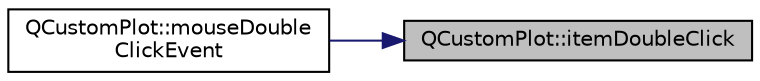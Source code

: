 digraph "QCustomPlot::itemDoubleClick"
{
 // LATEX_PDF_SIZE
  edge [fontname="Helvetica",fontsize="10",labelfontname="Helvetica",labelfontsize="10"];
  node [fontname="Helvetica",fontsize="10",shape=record];
  rankdir="RL";
  Node1 [label="QCustomPlot::itemDoubleClick",height=0.2,width=0.4,color="black", fillcolor="grey75", style="filled", fontcolor="black",tooltip=" "];
  Node1 -> Node2 [dir="back",color="midnightblue",fontsize="10",style="solid",fontname="Helvetica"];
  Node2 [label="QCustomPlot::mouseDouble\lClickEvent",height=0.2,width=0.4,color="black", fillcolor="white", style="filled",URL="$classQCustomPlot.html#a344075e6e80ed6d575c79b81694abb8a",tooltip=" "];
}
